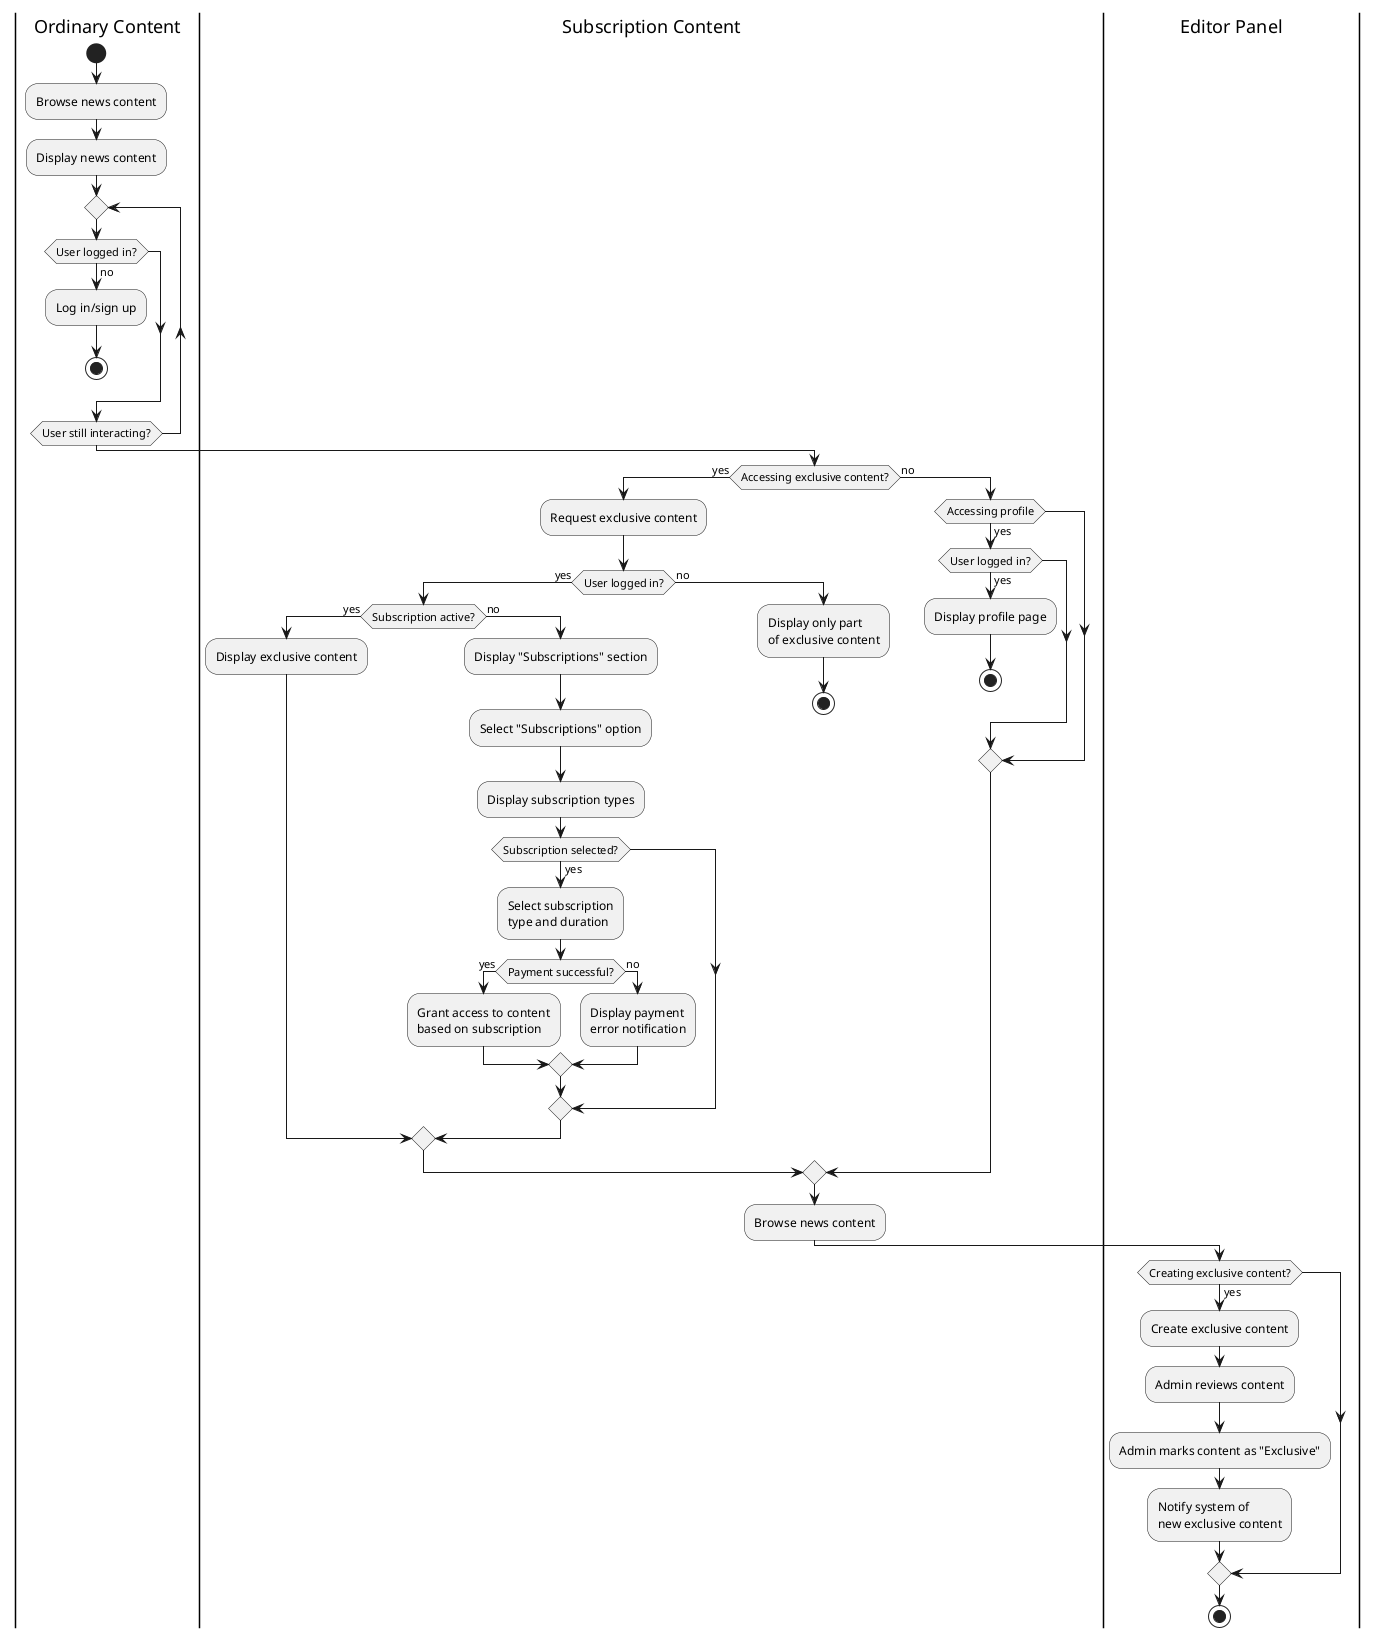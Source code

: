 @startuml paid_subscriber_activity

|Ordinary Content|
start
:Browse news content;
:Display news content;

repeat

  if (User logged in?) then (no)
    :Log in/sign up;
    stop
  endif
  
repeat while (User still interacting?)

|Subscription Content|
if (Accessing exclusive content?) then (yes)
  :Request exclusive content;

  if (User logged in?) then (yes)
    
  if (Subscription active?) then (yes)
    :Display exclusive content;
  else (no)
    :Display "Subscriptions" section;
    :Select "Subscriptions" option;
    :Display subscription types;

    if (Subscription selected?) then (yes)
      :Select subscription\ntype and duration;

      if (Payment successful?) then (yes)
        :Grant access to content\nbased on subscription;
      else (no)
        :Display payment\nerror notification;
      endif

    endif

  endif

  else (no)
    :Display only part\nof exclusive content;
    stop
  endif

else (no)

  if (Accessing profile) then (yes)

    if (User logged in?) then (yes)
    :Display profile page;
      stop
    endif
  
  endif

endif

:Browse news content;

|Editor Panel|
if (Creating exclusive content?) then (yes)
  :Create exclusive content;
  :Admin reviews content;
  :Admin marks content as "Exclusive";
  :Notify system of\nnew exclusive content;
endif

stop

@enduml
